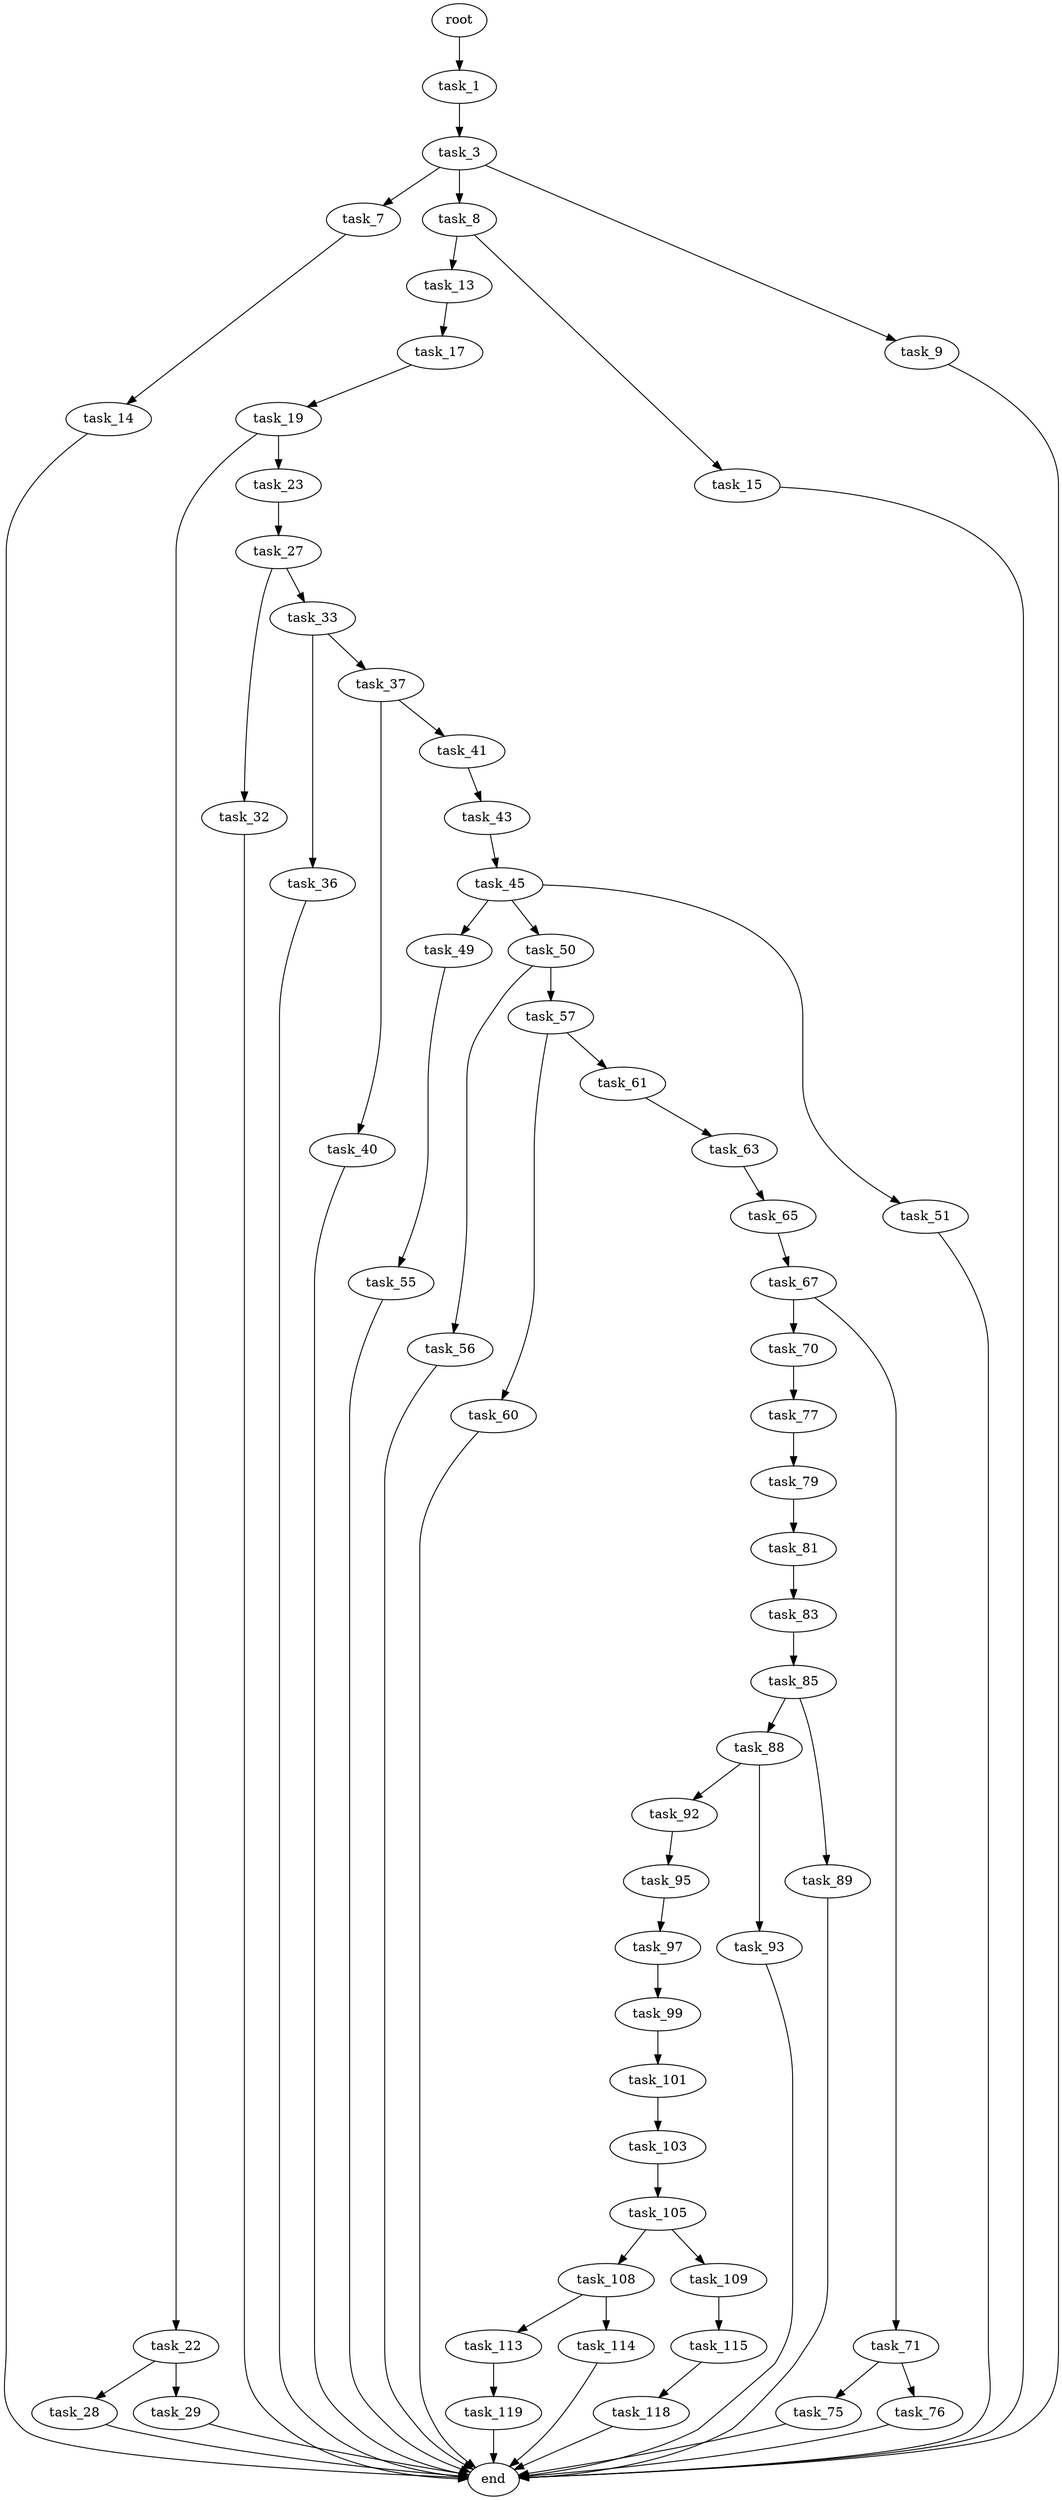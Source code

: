 digraph G {
  root [size="0.000000"];
  task_1 [size="549755813888.000000"];
  task_3 [size="120840706080.000000"];
  task_7 [size="999994856815.000000"];
  task_8 [size="37480620325.000000"];
  task_9 [size="28991029248.000000"];
  task_14 [size="549755813888.000000"];
  task_13 [size="1319296562.000000"];
  task_15 [size="768284651.000000"];
  end [size="0.000000"];
  task_17 [size="53223668674.000000"];
  task_19 [size="179019260160.000000"];
  task_22 [size="183051084324.000000"];
  task_23 [size="711232336464.000000"];
  task_28 [size="10128449025.000000"];
  task_29 [size="2933204794.000000"];
  task_27 [size="231928233984.000000"];
  task_32 [size="136484601215.000000"];
  task_33 [size="1780951861.000000"];
  task_36 [size="232487738496.000000"];
  task_37 [size="1899309764.000000"];
  task_40 [size="252956603696.000000"];
  task_41 [size="24850185868.000000"];
  task_43 [size="2344388229.000000"];
  task_45 [size="6044926278.000000"];
  task_49 [size="4750929592.000000"];
  task_50 [size="1218988756832.000000"];
  task_51 [size="718439155897.000000"];
  task_55 [size="161008600308.000000"];
  task_56 [size="28991029248.000000"];
  task_57 [size="387181792.000000"];
  task_60 [size="68719476736.000000"];
  task_61 [size="6727350761.000000"];
  task_63 [size="15203441817.000000"];
  task_65 [size="8748577842.000000"];
  task_67 [size="12633523499.000000"];
  task_70 [size="48157486459.000000"];
  task_71 [size="7052220767.000000"];
  task_77 [size="742773076240.000000"];
  task_75 [size="78757200077.000000"];
  task_76 [size="549755813888.000000"];
  task_79 [size="782757789696.000000"];
  task_81 [size="231928233984.000000"];
  task_83 [size="9270230398.000000"];
  task_85 [size="231928233984.000000"];
  task_88 [size="571710324542.000000"];
  task_89 [size="1067886911181.000000"];
  task_92 [size="840752664.000000"];
  task_93 [size="872145296261.000000"];
  task_95 [size="549755813888.000000"];
  task_97 [size="64940528848.000000"];
  task_99 [size="96728947080.000000"];
  task_101 [size="1073741824000.000000"];
  task_103 [size="32745562557.000000"];
  task_105 [size="28991029248.000000"];
  task_108 [size="134217728000.000000"];
  task_109 [size="8589934592.000000"];
  task_113 [size="14795834316.000000"];
  task_114 [size="327206469829.000000"];
  task_115 [size="368293445632.000000"];
  task_119 [size="28991029248.000000"];
  task_118 [size="19055459392.000000"];

  root -> task_1 [size="1.000000"];
  task_1 -> task_3 [size="536870912.000000"];
  task_3 -> task_7 [size="134217728.000000"];
  task_3 -> task_8 [size="134217728.000000"];
  task_3 -> task_9 [size="134217728.000000"];
  task_7 -> task_14 [size="679477248.000000"];
  task_8 -> task_13 [size="838860800.000000"];
  task_8 -> task_15 [size="838860800.000000"];
  task_9 -> end [size="1.000000"];
  task_14 -> end [size="1.000000"];
  task_13 -> task_17 [size="33554432.000000"];
  task_15 -> end [size="1.000000"];
  task_17 -> task_19 [size="209715200.000000"];
  task_19 -> task_22 [size="536870912.000000"];
  task_19 -> task_23 [size="536870912.000000"];
  task_22 -> task_28 [size="134217728.000000"];
  task_22 -> task_29 [size="134217728.000000"];
  task_23 -> task_27 [size="536870912.000000"];
  task_28 -> end [size="1.000000"];
  task_29 -> end [size="1.000000"];
  task_27 -> task_32 [size="301989888.000000"];
  task_27 -> task_33 [size="301989888.000000"];
  task_32 -> end [size="1.000000"];
  task_33 -> task_36 [size="75497472.000000"];
  task_33 -> task_37 [size="75497472.000000"];
  task_36 -> end [size="1.000000"];
  task_37 -> task_40 [size="33554432.000000"];
  task_37 -> task_41 [size="33554432.000000"];
  task_40 -> end [size="1.000000"];
  task_41 -> task_43 [size="536870912.000000"];
  task_43 -> task_45 [size="75497472.000000"];
  task_45 -> task_49 [size="33554432.000000"];
  task_45 -> task_50 [size="33554432.000000"];
  task_45 -> task_51 [size="33554432.000000"];
  task_49 -> task_55 [size="75497472.000000"];
  task_50 -> task_56 [size="838860800.000000"];
  task_50 -> task_57 [size="838860800.000000"];
  task_51 -> end [size="1.000000"];
  task_55 -> end [size="1.000000"];
  task_56 -> end [size="1.000000"];
  task_57 -> task_60 [size="33554432.000000"];
  task_57 -> task_61 [size="33554432.000000"];
  task_60 -> end [size="1.000000"];
  task_61 -> task_63 [size="301989888.000000"];
  task_63 -> task_65 [size="301989888.000000"];
  task_65 -> task_67 [size="536870912.000000"];
  task_67 -> task_70 [size="301989888.000000"];
  task_67 -> task_71 [size="301989888.000000"];
  task_70 -> task_77 [size="838860800.000000"];
  task_71 -> task_75 [size="209715200.000000"];
  task_71 -> task_76 [size="209715200.000000"];
  task_77 -> task_79 [size="536870912.000000"];
  task_75 -> end [size="1.000000"];
  task_76 -> end [size="1.000000"];
  task_79 -> task_81 [size="679477248.000000"];
  task_81 -> task_83 [size="301989888.000000"];
  task_83 -> task_85 [size="209715200.000000"];
  task_85 -> task_88 [size="301989888.000000"];
  task_85 -> task_89 [size="301989888.000000"];
  task_88 -> task_92 [size="411041792.000000"];
  task_88 -> task_93 [size="411041792.000000"];
  task_89 -> end [size="1.000000"];
  task_92 -> task_95 [size="75497472.000000"];
  task_93 -> end [size="1.000000"];
  task_95 -> task_97 [size="536870912.000000"];
  task_97 -> task_99 [size="75497472.000000"];
  task_99 -> task_101 [size="134217728.000000"];
  task_101 -> task_103 [size="838860800.000000"];
  task_103 -> task_105 [size="679477248.000000"];
  task_105 -> task_108 [size="75497472.000000"];
  task_105 -> task_109 [size="75497472.000000"];
  task_108 -> task_113 [size="209715200.000000"];
  task_108 -> task_114 [size="209715200.000000"];
  task_109 -> task_115 [size="33554432.000000"];
  task_113 -> task_119 [size="679477248.000000"];
  task_114 -> end [size="1.000000"];
  task_115 -> task_118 [size="411041792.000000"];
  task_119 -> end [size="1.000000"];
  task_118 -> end [size="1.000000"];
}
